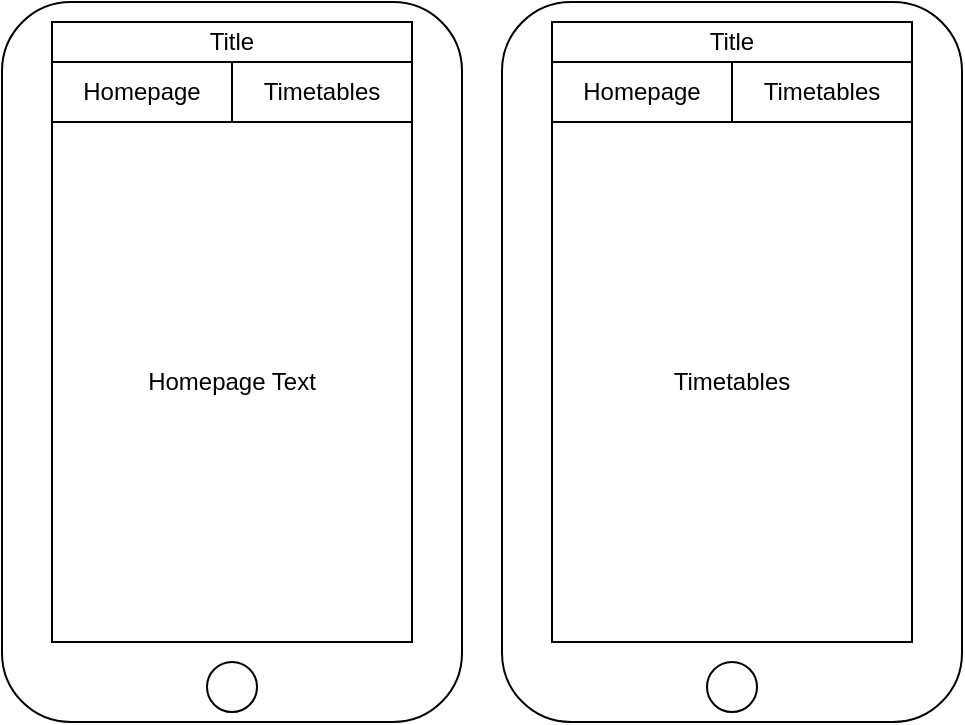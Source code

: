 <mxfile version="21.0.10" type="device"><diagram name="Page-1" id="4gemPlTYtyo-mbIM1L3N"><mxGraphModel dx="670" dy="414" grid="1" gridSize="10" guides="1" tooltips="1" connect="1" arrows="1" fold="1" page="1" pageScale="1" pageWidth="850" pageHeight="1100" math="0" shadow="0"><root><mxCell id="0"/><mxCell id="1" parent="0"/><mxCell id="5Y3TC_9_MFhg0HGVVXUJ-1" value="" style="rounded=1;whiteSpace=wrap;html=1;" vertex="1" parent="1"><mxGeometry x="80" y="40" width="230" height="360" as="geometry"/></mxCell><mxCell id="5Y3TC_9_MFhg0HGVVXUJ-2" value="Title" style="rounded=0;whiteSpace=wrap;html=1;" vertex="1" parent="1"><mxGeometry x="105" y="50" width="180" height="20" as="geometry"/></mxCell><mxCell id="5Y3TC_9_MFhg0HGVVXUJ-3" value="" style="rounded=0;whiteSpace=wrap;html=1;" vertex="1" parent="1"><mxGeometry x="105" y="70" width="180" height="30" as="geometry"/></mxCell><mxCell id="5Y3TC_9_MFhg0HGVVXUJ-5" value="Homepage" style="rounded=0;whiteSpace=wrap;html=1;" vertex="1" parent="1"><mxGeometry x="105" y="70" width="90" height="30" as="geometry"/></mxCell><mxCell id="5Y3TC_9_MFhg0HGVVXUJ-6" value="Timetables" style="rounded=0;whiteSpace=wrap;html=1;" vertex="1" parent="1"><mxGeometry x="195" y="70" width="90" height="30" as="geometry"/></mxCell><mxCell id="5Y3TC_9_MFhg0HGVVXUJ-7" value="Homepage Text" style="rounded=0;whiteSpace=wrap;html=1;" vertex="1" parent="1"><mxGeometry x="105" y="100" width="180" height="260" as="geometry"/></mxCell><mxCell id="5Y3TC_9_MFhg0HGVVXUJ-8" value="" style="rounded=1;whiteSpace=wrap;html=1;" vertex="1" parent="1"><mxGeometry x="330" y="40" width="230" height="360" as="geometry"/></mxCell><mxCell id="5Y3TC_9_MFhg0HGVVXUJ-9" value="Title" style="rounded=0;whiteSpace=wrap;html=1;" vertex="1" parent="1"><mxGeometry x="355" y="50" width="180" height="20" as="geometry"/></mxCell><mxCell id="5Y3TC_9_MFhg0HGVVXUJ-10" value="Homepage" style="rounded=0;whiteSpace=wrap;html=1;" vertex="1" parent="1"><mxGeometry x="355" y="70" width="90" height="30" as="geometry"/></mxCell><mxCell id="5Y3TC_9_MFhg0HGVVXUJ-11" value="Timetables" style="rounded=0;whiteSpace=wrap;html=1;" vertex="1" parent="1"><mxGeometry x="445" y="70" width="90" height="30" as="geometry"/></mxCell><mxCell id="5Y3TC_9_MFhg0HGVVXUJ-12" value="Timetables" style="rounded=0;whiteSpace=wrap;html=1;" vertex="1" parent="1"><mxGeometry x="355" y="100" width="180" height="260" as="geometry"/></mxCell><mxCell id="5Y3TC_9_MFhg0HGVVXUJ-13" value="" style="ellipse;whiteSpace=wrap;html=1;aspect=fixed;" vertex="1" parent="1"><mxGeometry x="182.5" y="370" width="25" height="25" as="geometry"/></mxCell><mxCell id="5Y3TC_9_MFhg0HGVVXUJ-14" value="" style="ellipse;whiteSpace=wrap;html=1;aspect=fixed;" vertex="1" parent="1"><mxGeometry x="432.5" y="370" width="25" height="25" as="geometry"/></mxCell></root></mxGraphModel></diagram></mxfile>